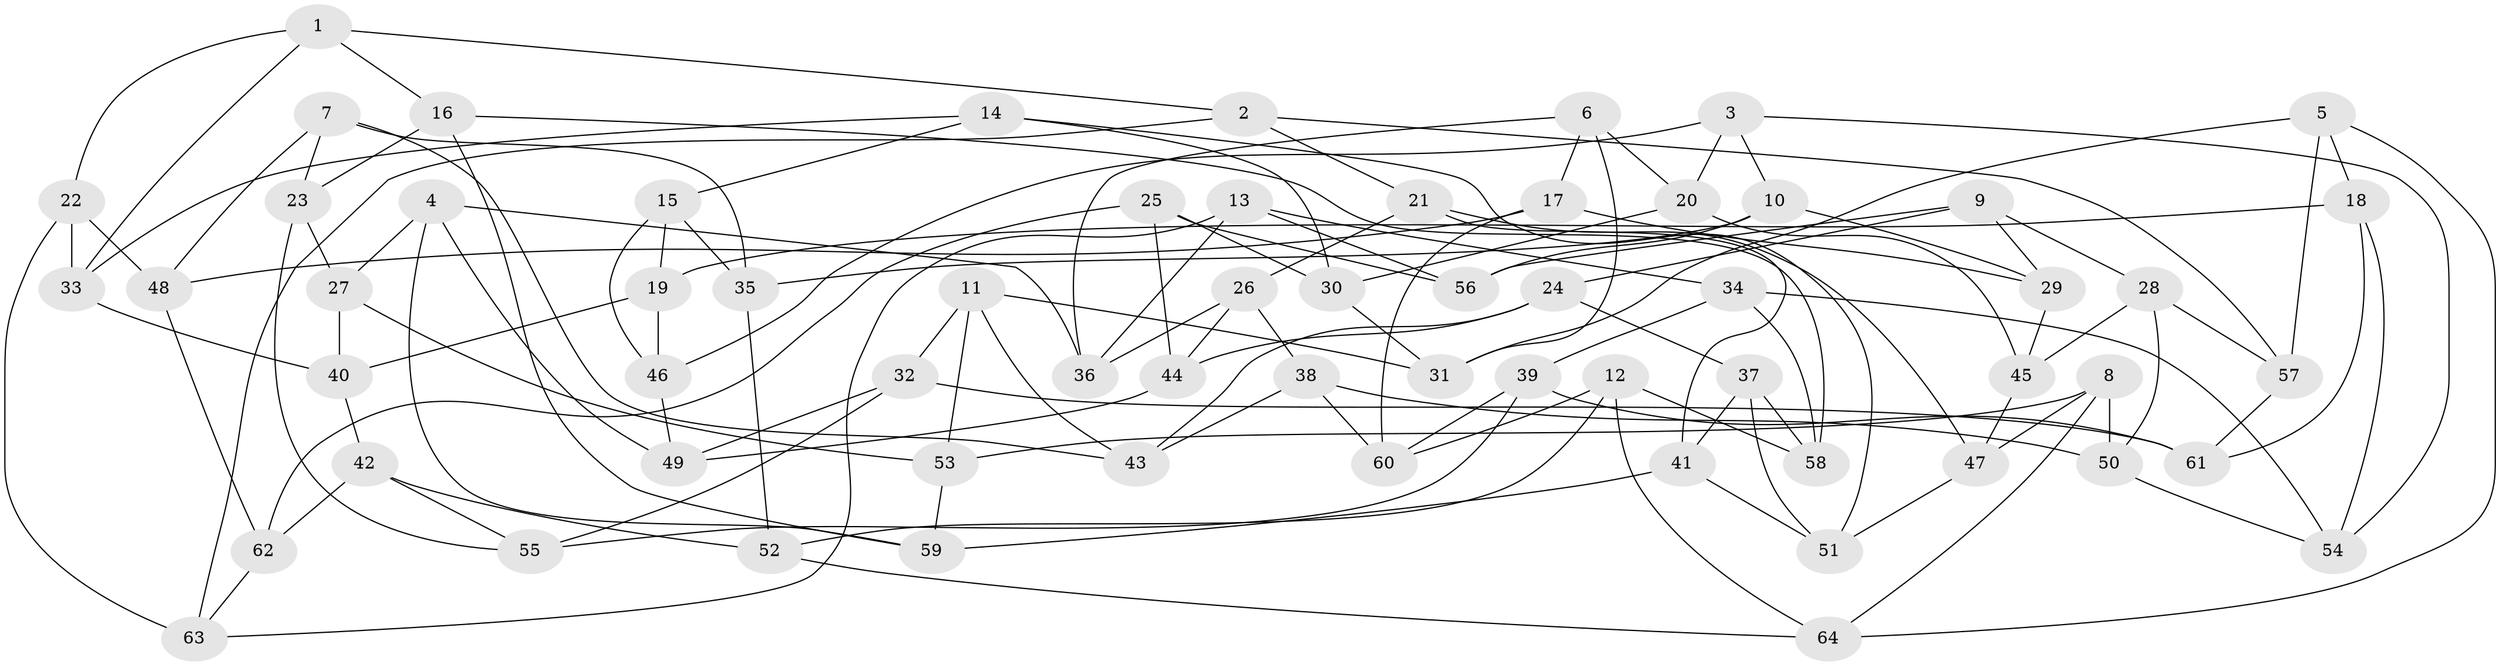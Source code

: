 // Generated by graph-tools (version 1.1) at 2025/27/03/09/25 03:27:00]
// undirected, 64 vertices, 128 edges
graph export_dot {
graph [start="1"]
  node [color=gray90,style=filled];
  1;
  2;
  3;
  4;
  5;
  6;
  7;
  8;
  9;
  10;
  11;
  12;
  13;
  14;
  15;
  16;
  17;
  18;
  19;
  20;
  21;
  22;
  23;
  24;
  25;
  26;
  27;
  28;
  29;
  30;
  31;
  32;
  33;
  34;
  35;
  36;
  37;
  38;
  39;
  40;
  41;
  42;
  43;
  44;
  45;
  46;
  47;
  48;
  49;
  50;
  51;
  52;
  53;
  54;
  55;
  56;
  57;
  58;
  59;
  60;
  61;
  62;
  63;
  64;
  1 -- 22;
  1 -- 33;
  1 -- 2;
  1 -- 16;
  2 -- 21;
  2 -- 57;
  2 -- 63;
  3 -- 46;
  3 -- 10;
  3 -- 54;
  3 -- 20;
  4 -- 59;
  4 -- 27;
  4 -- 36;
  4 -- 49;
  5 -- 18;
  5 -- 31;
  5 -- 57;
  5 -- 64;
  6 -- 31;
  6 -- 17;
  6 -- 20;
  6 -- 36;
  7 -- 43;
  7 -- 35;
  7 -- 48;
  7 -- 23;
  8 -- 47;
  8 -- 64;
  8 -- 50;
  8 -- 53;
  9 -- 56;
  9 -- 29;
  9 -- 28;
  9 -- 24;
  10 -- 56;
  10 -- 35;
  10 -- 29;
  11 -- 32;
  11 -- 53;
  11 -- 43;
  11 -- 31;
  12 -- 60;
  12 -- 52;
  12 -- 64;
  12 -- 58;
  13 -- 56;
  13 -- 36;
  13 -- 34;
  13 -- 63;
  14 -- 30;
  14 -- 33;
  14 -- 51;
  14 -- 15;
  15 -- 35;
  15 -- 19;
  15 -- 46;
  16 -- 23;
  16 -- 58;
  16 -- 59;
  17 -- 60;
  17 -- 29;
  17 -- 48;
  18 -- 61;
  18 -- 54;
  18 -- 19;
  19 -- 46;
  19 -- 40;
  20 -- 30;
  20 -- 45;
  21 -- 41;
  21 -- 26;
  21 -- 47;
  22 -- 33;
  22 -- 63;
  22 -- 48;
  23 -- 27;
  23 -- 55;
  24 -- 43;
  24 -- 44;
  24 -- 37;
  25 -- 62;
  25 -- 44;
  25 -- 56;
  25 -- 30;
  26 -- 44;
  26 -- 36;
  26 -- 38;
  27 -- 40;
  27 -- 53;
  28 -- 45;
  28 -- 57;
  28 -- 50;
  29 -- 45;
  30 -- 31;
  32 -- 55;
  32 -- 49;
  32 -- 61;
  33 -- 40;
  34 -- 39;
  34 -- 54;
  34 -- 58;
  35 -- 52;
  37 -- 58;
  37 -- 51;
  37 -- 41;
  38 -- 43;
  38 -- 50;
  38 -- 60;
  39 -- 61;
  39 -- 60;
  39 -- 55;
  40 -- 42;
  41 -- 51;
  41 -- 59;
  42 -- 52;
  42 -- 55;
  42 -- 62;
  44 -- 49;
  45 -- 47;
  46 -- 49;
  47 -- 51;
  48 -- 62;
  50 -- 54;
  52 -- 64;
  53 -- 59;
  57 -- 61;
  62 -- 63;
}
